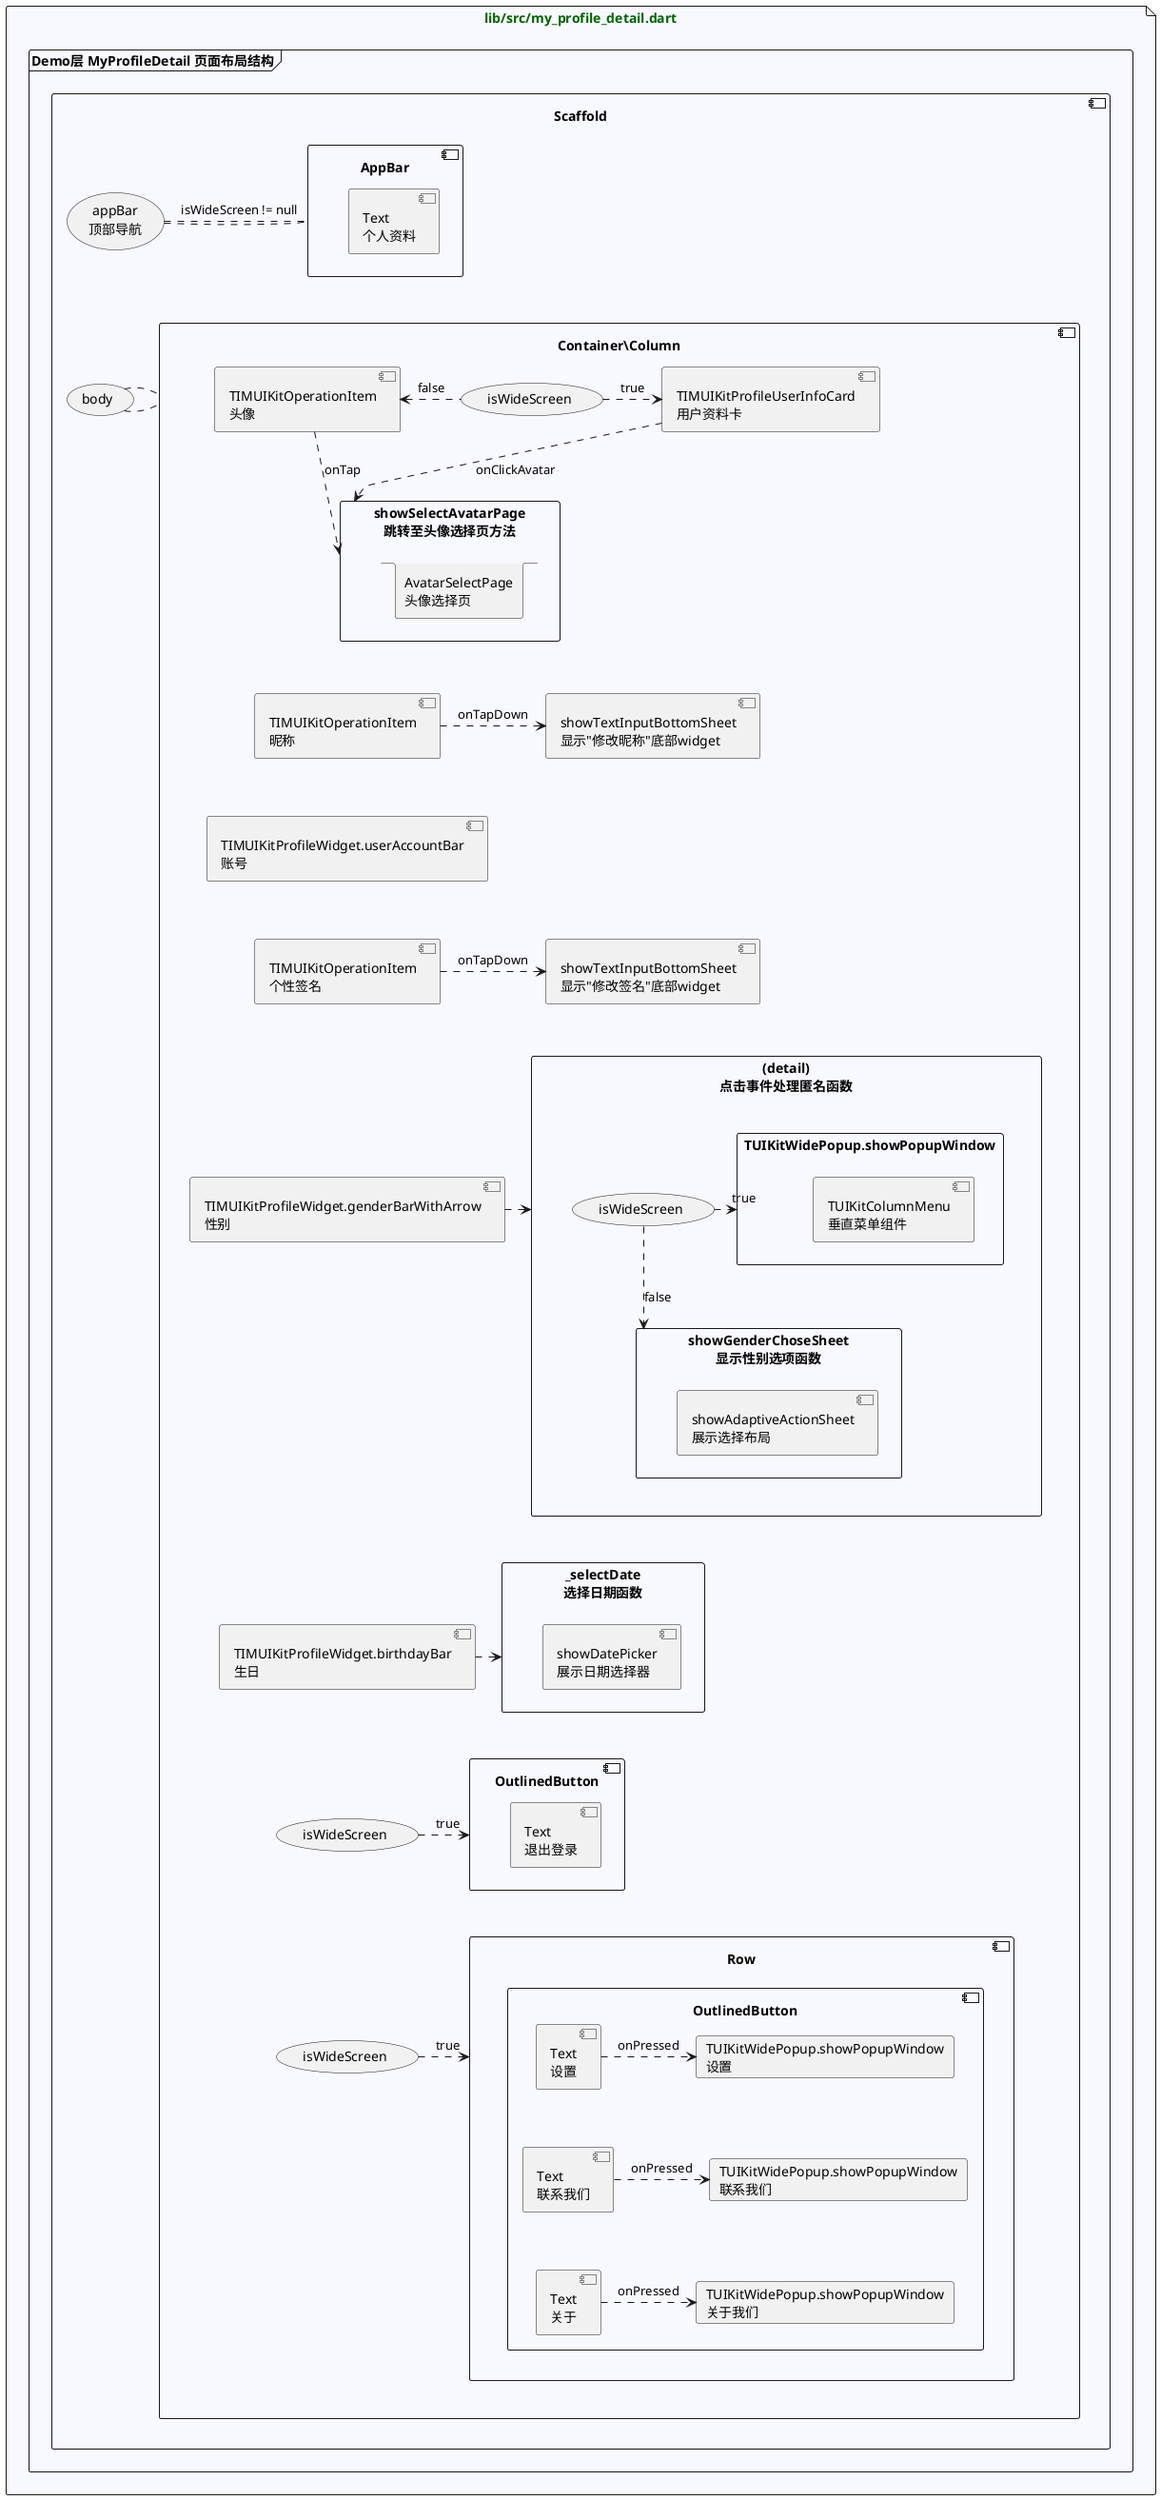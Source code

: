 @startuml
'https://plantuml.com/sequence-diagram
'属性初始化设置
skinparam file {
    FontColor #DarkGreen
    BackgroundColor #GhostWhite
}

file lib/src/my_profile_detail.dart as file_my_profile_detail_dart{
    frame "Demo层 MyProfileDetail 页面布局结构" as MyProfileDetail_FW {
        component Scaffold{
            (appBar\n顶部导航) as MyProfileDetail_appBar_P
            component "AppBar" as MyProfileDetail_AppBar_W{
                [Text\n个人资料]
            }
            MyProfileDetail_appBar_P . MyProfileDetail_AppBar_W : isWideScreen != null
            MyProfileDetail_appBar_P . MyProfileDetail_AppBar_W

            (body) as MyProfileDetail_body_P
            component Container\Column as MyProfileDetail_body_W{
                (isWideScreen) as profile_isWideScreen_image_P
                [TIMUIKitProfileUserInfoCard\n用户资料卡] as profile_TIMUIKitProfileUserInfoCard_W
                [TIMUIKitOperationItem\n头像] as profile_TIMUIKitOperationItem_image_W

                profile_isWideScreen_image_P .right.> profile_TIMUIKitProfileUserInfoCard_W : true
                profile_isWideScreen_image_P .left.> profile_TIMUIKitOperationItem_image_W : false

                rectangle showSelectAvatarPage\n跳转至头像选择页方法 as profile_showSelectAvatarPage_M{
                    stack AvatarSelectPage\n头像选择页 as route_my_profile_detail_2_avatar_select_page{

                    }
                }
                profile_TIMUIKitProfileUserInfoCard_W .> profile_showSelectAvatarPage_M : onClickAvatar
                profile_TIMUIKitOperationItem_image_W ..> profile_showSelectAvatarPage_M : onTap

                [TIMUIKitOperationItem\n昵称] as profile_TIMUIKitOperationItem_nick_W
                [showTextInputBottomSheet\n显示"修改昵称"底部widget] as profile_showTextInputBottomSheet_nick_W
                profile_TIMUIKitOperationItem_nick_W .> profile_showTextInputBottomSheet_nick_W : onTapDown

                profile_showSelectAvatarPage_M ..[hidden] profile_TIMUIKitOperationItem_nick_W

                [TIMUIKitProfileWidget.userAccountBar\n账号] as profile_userAccountBar_W

                profile_TIMUIKitOperationItem_nick_W ..[hidden] profile_userAccountBar_W

                [TIMUIKitOperationItem\n个性签名] as profile_TIMUIKitOperationItem_signature_W
                [showTextInputBottomSheet\n显示"修改签名"底部widget] as profile_showTextInputBottomSheet_signature_W
                profile_TIMUIKitOperationItem_signature_W .> profile_showTextInputBottomSheet_signature_W : onTapDown

                profile_userAccountBar_W ..[hidden] profile_TIMUIKitOperationItem_signature_W

                [TIMUIKitProfileWidget.genderBarWithArrow\n性别] as profile_genderBarWithArrow_W
                rectangle (detail)\n点击事件处理匿名函数 as profile_genderBarWithArrow_M{
                    (isWideScreen) as genderBarWithArrow_isWideScreen_P
                    rectangle TUIKitWidePopup.showPopupWindow as genderBarWithArrow_showPopupWindow_U{
                        component TUIKitColumnMenu\n垂直菜单组件 as showPopupWindow_gender_W{
                        }
                    }
                    rectangle showGenderChoseSheet\n显示性别选项函数 as profile_showGenderChoseSheet_M{
                        component showAdaptiveActionSheet\n展示选择布局 as showGenderChoseSheet_showAdaptiveActionSheet_W{
                        }
                    }
                    genderBarWithArrow_isWideScreen_P .> genderBarWithArrow_showPopupWindow_U : true
                    genderBarWithArrow_isWideScreen_P ..> profile_showGenderChoseSheet_M : false
                }
                profile_genderBarWithArrow_W .> profile_genderBarWithArrow_M

                profile_TIMUIKitOperationItem_signature_W ..[hidden] profile_genderBarWithArrow_W

                [TIMUIKitProfileWidget.birthdayBar\n生日] as profile_birthdayBar_W
                rectangle _selectDate\n选择日期函数 as profile_birthdayBar_M{
                    component showDatePicker\n展示日期选择器 as _selectDate_showDatePicker_W{
                    }
                }
                profile_birthdayBar_W .> profile_birthdayBar_M

                profile_genderBarWithArrow_W ...[hidden] profile_birthdayBar_W

                (isWideScreen) as logout_isWideScreen_P
                component OutlinedButton as profile_logout_W{
                    [Text\n退出登录]
                }
                logout_isWideScreen_P .> profile_logout_W : true

                profile_birthdayBar_W ..[hidden] logout_isWideScreen_P

                (isWideScreen) as setting_isWideScreen_P
                component Row as profile_setting_W{
                    component OutlinedButton as setting_set_W{
                        [Text\n设置] as OutlinedButton_set_W
                        card "TUIKitWidePopup.showPopupWindow\n设置" as OutlinedButton_showPopupWindow_set_U
                        OutlinedButton_set_W .> OutlinedButton_showPopupWindow_set_U : onPressed

                        [Text\n联系我们] as OutlinedButton_link_W
                        card "TUIKitWidePopup.showPopupWindow\n联系我们" as OutlinedButton_showPopupWindow_link_U
                        OutlinedButton_link_W .> OutlinedButton_showPopupWindow_link_U : onPressed

                        OutlinedButton_set_W ..[hidden] OutlinedButton_link_W

                        [Text\n关于] as OutlinedButton_about_W
                        card "TUIKitWidePopup.showPopupWindow\n关于我们" as OutlinedButton_showPopupWindow_about_U
                        OutlinedButton_about_W .> OutlinedButton_showPopupWindow_about_U : onPressed

                        OutlinedButton_link_W ..[hidden] OutlinedButton_about_W
                    }
                }
                setting_isWideScreen_P .> profile_setting_W : true

                logout_isWideScreen_P ..[hidden] setting_isWideScreen_P

            }
            MyProfileDetail_body_P . MyProfileDetail_body_W
            MyProfileDetail_body_P . MyProfileDetail_body_W

            MyProfileDetail_appBar_P ..[hidden] MyProfileDetail_body_P
        }
    }
}
@enduml